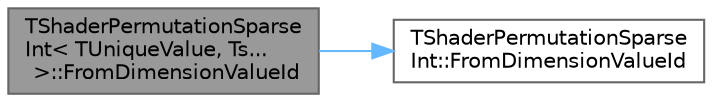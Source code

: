 digraph "TShaderPermutationSparseInt&lt; TUniqueValue, Ts... &gt;::FromDimensionValueId"
{
 // INTERACTIVE_SVG=YES
 // LATEX_PDF_SIZE
  bgcolor="transparent";
  edge [fontname=Helvetica,fontsize=10,labelfontname=Helvetica,labelfontsize=10];
  node [fontname=Helvetica,fontsize=10,shape=box,height=0.2,width=0.4];
  rankdir="LR";
  Node1 [id="Node000001",label="TShaderPermutationSparse\lInt\< TUniqueValue, Ts...\l \>::FromDimensionValueId",height=0.2,width=0.4,color="gray40", fillcolor="grey60", style="filled", fontcolor="black",tooltip="Converts dimension's value id to dimension's integer value (exact reciprocal of ToDimensionValueId)."];
  Node1 -> Node2 [id="edge1_Node000001_Node000002",color="steelblue1",style="solid",tooltip=" "];
  Node2 [id="Node000002",label="TShaderPermutationSparse\lInt::FromDimensionValueId",height=0.2,width=0.4,color="grey40", fillcolor="white", style="filled",URL="$dc/d08/structTShaderPermutationSparseInt.html#a8b2354a6099c3b563e02a114566b95c6",tooltip="Converts dimension's value id to dimension's integer value (exact reciprocal of ToDimensionValueId)."];
}
